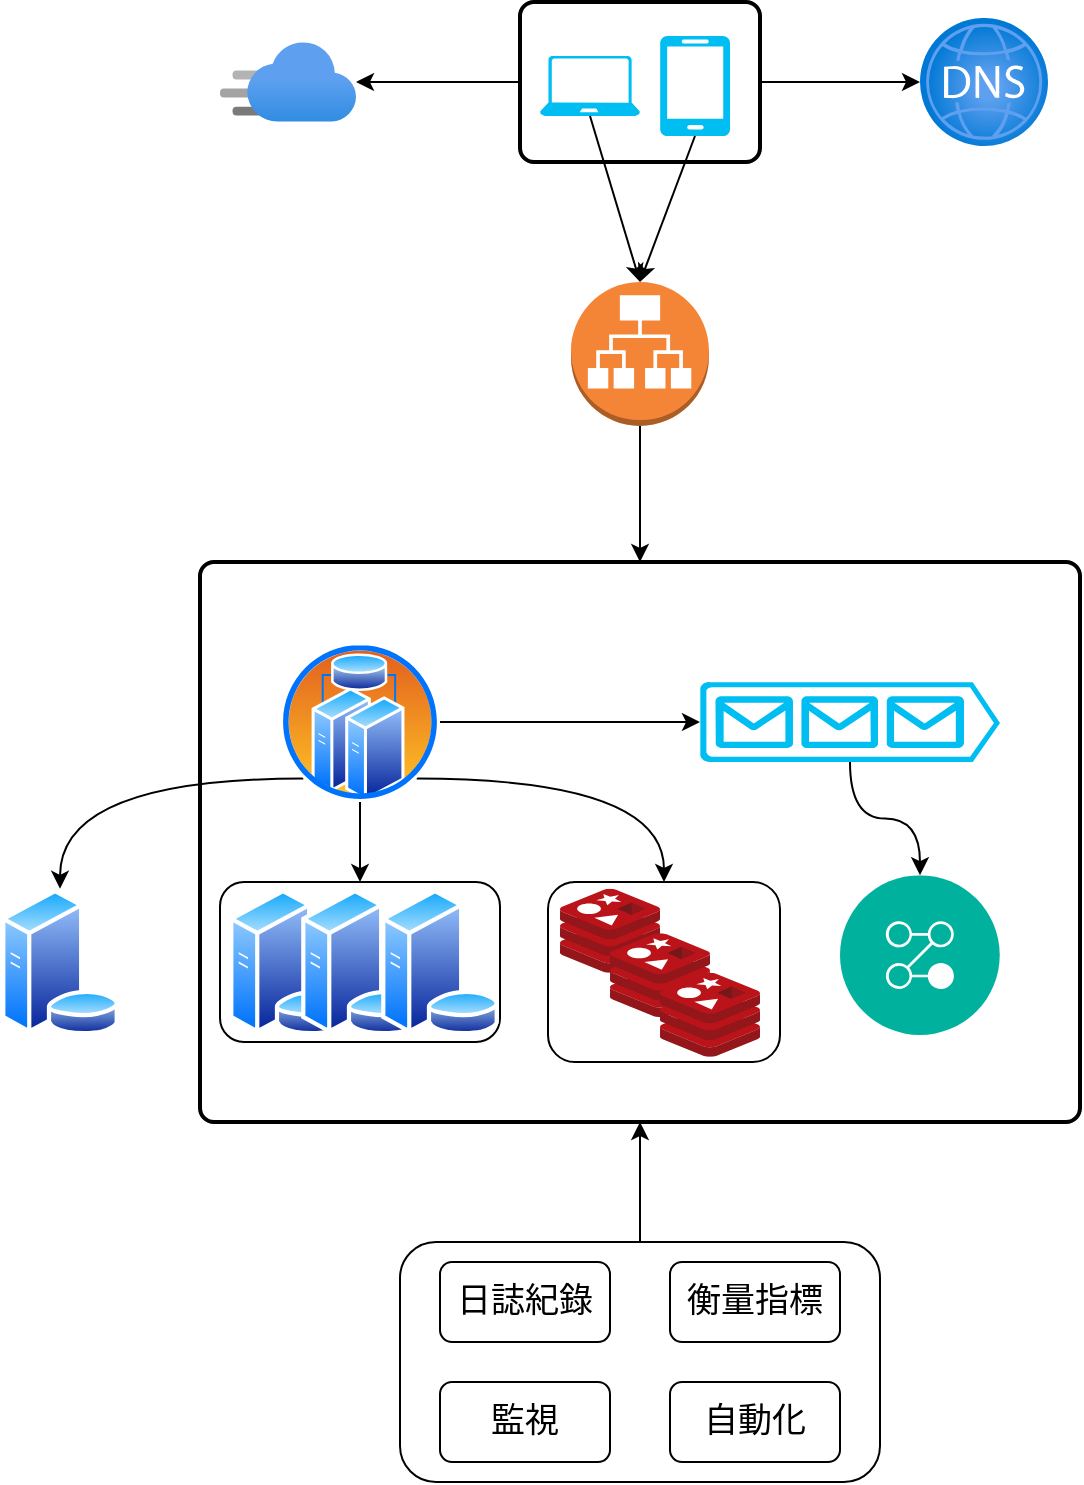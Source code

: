 <mxfile version="20.3.0" type="device"><diagram id="-lNawPOkEclW_R4DwCeI" name="第1頁"><mxGraphModel dx="1009" dy="666" grid="1" gridSize="10" guides="1" tooltips="1" connect="1" arrows="1" fold="1" page="1" pageScale="1" pageWidth="827" pageHeight="1169" math="0" shadow="0"><root><mxCell id="0"/><mxCell id="1" parent="0"/><mxCell id="g9gYidOIiPqznqBxDtvG-24" value="" style="rounded=1;whiteSpace=wrap;html=1;absoluteArcSize=1;arcSize=14;strokeWidth=2;" vertex="1" parent="1"><mxGeometry x="220" y="360" width="440" height="280" as="geometry"/></mxCell><mxCell id="g9gYidOIiPqznqBxDtvG-1" value="" style="aspect=fixed;html=1;points=[];align=center;image;fontSize=12;image=img/lib/azure2/networking/DNS_Zones.svg;" vertex="1" parent="1"><mxGeometry x="580" y="88" width="64" height="64" as="geometry"/></mxCell><mxCell id="g9gYidOIiPqznqBxDtvG-2" value="" style="rounded=1;whiteSpace=wrap;html=1;absoluteArcSize=1;arcSize=14;strokeWidth=2;" vertex="1" parent="1"><mxGeometry x="380" y="80" width="120" height="80" as="geometry"/></mxCell><mxCell id="g9gYidOIiPqznqBxDtvG-3" value="" style="verticalLabelPosition=bottom;html=1;verticalAlign=top;align=center;strokeColor=none;fillColor=#00BEF2;shape=mxgraph.azure.mobile;pointerEvents=1;" vertex="1" parent="1"><mxGeometry x="450" y="97" width="35" height="50" as="geometry"/></mxCell><mxCell id="g9gYidOIiPqznqBxDtvG-4" value="" style="verticalLabelPosition=bottom;html=1;verticalAlign=top;align=center;strokeColor=none;fillColor=#00BEF2;shape=mxgraph.azure.laptop;pointerEvents=1;" vertex="1" parent="1"><mxGeometry x="390" y="107" width="50" height="30" as="geometry"/></mxCell><mxCell id="g9gYidOIiPqznqBxDtvG-5" value="" style="aspect=fixed;html=1;points=[];align=center;image;fontSize=12;image=img/lib/azure2/app_services/CDN_Profiles.svg;" vertex="1" parent="1"><mxGeometry x="230" y="100" width="68" height="40" as="geometry"/></mxCell><mxCell id="g9gYidOIiPqznqBxDtvG-28" style="edgeStyle=orthogonalEdgeStyle;rounded=0;orthogonalLoop=1;jettySize=auto;html=1;entryX=0.5;entryY=0;entryDx=0;entryDy=0;" edge="1" parent="1" source="g9gYidOIiPqznqBxDtvG-18" target="g9gYidOIiPqznqBxDtvG-24"><mxGeometry relative="1" as="geometry"/></mxCell><mxCell id="g9gYidOIiPqznqBxDtvG-18" value="" style="outlineConnect=0;dashed=0;verticalLabelPosition=bottom;verticalAlign=top;align=center;html=1;shape=mxgraph.aws3.application_load_balancer;fillColor=#F58536;gradientColor=none;" vertex="1" parent="1"><mxGeometry x="405.5" y="220" width="69" height="72" as="geometry"/></mxCell><mxCell id="g9gYidOIiPqznqBxDtvG-20" value="" style="endArrow=classic;html=1;rounded=0;exitX=0;exitY=0.5;exitDx=0;exitDy=0;" edge="1" parent="1" source="g9gYidOIiPqznqBxDtvG-2" target="g9gYidOIiPqznqBxDtvG-5"><mxGeometry width="50" height="50" relative="1" as="geometry"><mxPoint x="320" y="270" as="sourcePoint"/><mxPoint x="370" y="220" as="targetPoint"/></mxGeometry></mxCell><mxCell id="g9gYidOIiPqznqBxDtvG-21" value="" style="endArrow=classic;html=1;rounded=0;exitX=1;exitY=0.5;exitDx=0;exitDy=0;" edge="1" parent="1" source="g9gYidOIiPqznqBxDtvG-2" target="g9gYidOIiPqznqBxDtvG-1"><mxGeometry width="50" height="50" relative="1" as="geometry"><mxPoint x="310" y="260" as="sourcePoint"/><mxPoint x="360" y="210" as="targetPoint"/></mxGeometry></mxCell><mxCell id="g9gYidOIiPqznqBxDtvG-22" value="" style="endArrow=classic;html=1;rounded=0;exitX=0.5;exitY=1;exitDx=0;exitDy=0;exitPerimeter=0;entryX=0.5;entryY=0;entryDx=0;entryDy=0;entryPerimeter=0;" edge="1" parent="1" source="g9gYidOIiPqznqBxDtvG-4" target="g9gYidOIiPqznqBxDtvG-18"><mxGeometry width="50" height="50" relative="1" as="geometry"><mxPoint x="310" y="260" as="sourcePoint"/><mxPoint x="360" y="210" as="targetPoint"/></mxGeometry></mxCell><mxCell id="g9gYidOIiPqznqBxDtvG-23" value="" style="endArrow=classic;html=1;rounded=0;exitX=0.5;exitY=1;exitDx=0;exitDy=0;exitPerimeter=0;entryX=0.5;entryY=0;entryDx=0;entryDy=0;entryPerimeter=0;" edge="1" parent="1" source="g9gYidOIiPqznqBxDtvG-3" target="g9gYidOIiPqznqBxDtvG-18"><mxGeometry width="50" height="50" relative="1" as="geometry"><mxPoint x="550" y="280" as="sourcePoint"/><mxPoint x="600" y="230" as="targetPoint"/></mxGeometry></mxCell><mxCell id="g9gYidOIiPqznqBxDtvG-31" style="edgeStyle=orthogonalEdgeStyle;rounded=0;orthogonalLoop=1;jettySize=auto;html=1;entryX=0;entryY=0.5;entryDx=0;entryDy=0;entryPerimeter=0;" edge="1" parent="1" source="g9gYidOIiPqznqBxDtvG-26" target="g9gYidOIiPqznqBxDtvG-27"><mxGeometry relative="1" as="geometry"/></mxCell><mxCell id="g9gYidOIiPqznqBxDtvG-41" style="edgeStyle=orthogonalEdgeStyle;curved=1;orthogonalLoop=1;jettySize=auto;html=1;entryX=0.5;entryY=0;entryDx=0;entryDy=0;strokeColor=default;" edge="1" parent="1" source="g9gYidOIiPqznqBxDtvG-26" target="g9gYidOIiPqznqBxDtvG-40"><mxGeometry relative="1" as="geometry"/></mxCell><mxCell id="g9gYidOIiPqznqBxDtvG-51" style="edgeStyle=orthogonalEdgeStyle;orthogonalLoop=1;jettySize=auto;html=1;exitX=1;exitY=1;exitDx=0;exitDy=0;strokeColor=default;curved=1;" edge="1" parent="1" source="g9gYidOIiPqznqBxDtvG-26" target="g9gYidOIiPqznqBxDtvG-50"><mxGeometry relative="1" as="geometry"/></mxCell><mxCell id="g9gYidOIiPqznqBxDtvG-57" style="edgeStyle=orthogonalEdgeStyle;curved=1;orthogonalLoop=1;jettySize=auto;html=1;exitX=0;exitY=1;exitDx=0;exitDy=0;entryX=0.5;entryY=0;entryDx=0;entryDy=0;strokeColor=default;" edge="1" parent="1" source="g9gYidOIiPqznqBxDtvG-26" target="g9gYidOIiPqznqBxDtvG-54"><mxGeometry relative="1" as="geometry"/></mxCell><mxCell id="g9gYidOIiPqznqBxDtvG-26" value="" style="aspect=fixed;perimeter=ellipsePerimeter;html=1;align=center;shadow=0;dashed=0;spacingTop=3;image;image=img/lib/active_directory/cluster_server.svg;" vertex="1" parent="1"><mxGeometry x="260" y="400" width="80" height="80" as="geometry"/></mxCell><mxCell id="g9gYidOIiPqznqBxDtvG-36" style="edgeStyle=orthogonalEdgeStyle;orthogonalLoop=1;jettySize=auto;html=1;exitX=0.5;exitY=1;exitDx=0;exitDy=0;exitPerimeter=0;strokeColor=default;curved=1;" edge="1" parent="1" source="g9gYidOIiPqznqBxDtvG-27" target="g9gYidOIiPqznqBxDtvG-32"><mxGeometry relative="1" as="geometry"/></mxCell><mxCell id="g9gYidOIiPqznqBxDtvG-27" value="" style="verticalLabelPosition=bottom;html=1;verticalAlign=top;align=center;strokeColor=none;fillColor=#00BEF2;shape=mxgraph.azure.queue_generic;pointerEvents=1;" vertex="1" parent="1"><mxGeometry x="470" y="420" width="150" height="40" as="geometry"/></mxCell><mxCell id="g9gYidOIiPqznqBxDtvG-32" value="" style="aspect=fixed;perimeter=ellipsePerimeter;html=1;align=center;shadow=0;dashed=0;fontColor=#4277BB;labelBackgroundColor=#ffffff;fontSize=12;spacingTop=3;image;image=img/lib/ibm/management/process_management.svg;" vertex="1" parent="1"><mxGeometry x="540" y="516.59" width="80" height="80" as="geometry"/></mxCell><mxCell id="g9gYidOIiPqznqBxDtvG-40" value="" style="rounded=1;whiteSpace=wrap;html=1;" vertex="1" parent="1"><mxGeometry x="230" y="520.01" width="140" height="80" as="geometry"/></mxCell><mxCell id="g9gYidOIiPqznqBxDtvG-37" value="" style="aspect=fixed;perimeter=ellipsePerimeter;html=1;align=center;shadow=0;dashed=0;spacingTop=3;image;image=img/lib/active_directory/database_server.svg;" vertex="1" parent="1"><mxGeometry x="234" y="523.42" width="60" height="73.17" as="geometry"/></mxCell><mxCell id="g9gYidOIiPqznqBxDtvG-38" value="" style="aspect=fixed;perimeter=ellipsePerimeter;html=1;align=center;shadow=0;dashed=0;spacingTop=3;image;image=img/lib/active_directory/database_server.svg;" vertex="1" parent="1"><mxGeometry x="270" y="523.42" width="60" height="73.17" as="geometry"/></mxCell><mxCell id="g9gYidOIiPqznqBxDtvG-39" value="" style="aspect=fixed;perimeter=ellipsePerimeter;html=1;align=center;shadow=0;dashed=0;spacingTop=3;image;image=img/lib/active_directory/database_server.svg;" vertex="1" parent="1"><mxGeometry x="310" y="523.42" width="60" height="73.17" as="geometry"/></mxCell><mxCell id="g9gYidOIiPqznqBxDtvG-50" value="" style="rounded=1;whiteSpace=wrap;html=1;" vertex="1" parent="1"><mxGeometry x="394" y="520" width="116" height="90" as="geometry"/></mxCell><mxCell id="g9gYidOIiPqznqBxDtvG-45" value="" style="sketch=0;aspect=fixed;html=1;points=[];align=center;image;fontSize=12;image=img/lib/mscae/Cache_Redis_Product.svg;" vertex="1" parent="1"><mxGeometry x="400" y="523.42" width="50" height="42" as="geometry"/></mxCell><mxCell id="g9gYidOIiPqznqBxDtvG-48" value="" style="sketch=0;aspect=fixed;html=1;points=[];align=center;image;fontSize=12;image=img/lib/mscae/Cache_Redis_Product.svg;" vertex="1" parent="1"><mxGeometry x="425" y="545.59" width="50" height="42" as="geometry"/></mxCell><mxCell id="g9gYidOIiPqznqBxDtvG-49" value="" style="sketch=0;aspect=fixed;html=1;points=[];align=center;image;fontSize=12;image=img/lib/mscae/Cache_Redis_Product.svg;" vertex="1" parent="1"><mxGeometry x="450" y="565.42" width="50" height="42" as="geometry"/></mxCell><mxCell id="g9gYidOIiPqznqBxDtvG-54" value="" style="aspect=fixed;perimeter=ellipsePerimeter;html=1;align=center;shadow=0;dashed=0;spacingTop=3;image;image=img/lib/active_directory/database_server.svg;" vertex="1" parent="1"><mxGeometry x="120" y="523.42" width="60" height="73.17" as="geometry"/></mxCell><mxCell id="g9gYidOIiPqznqBxDtvG-63" style="edgeStyle=orthogonalEdgeStyle;curved=1;orthogonalLoop=1;jettySize=auto;html=1;entryX=0.5;entryY=1;entryDx=0;entryDy=0;strokeColor=default;fontSize=17;" edge="1" parent="1" source="g9gYidOIiPqznqBxDtvG-62" target="g9gYidOIiPqznqBxDtvG-24"><mxGeometry relative="1" as="geometry"/></mxCell><mxCell id="g9gYidOIiPqznqBxDtvG-62" value="" style="rounded=1;whiteSpace=wrap;html=1;fontSize=17;" vertex="1" parent="1"><mxGeometry x="320" y="700" width="240" height="120" as="geometry"/></mxCell><mxCell id="g9gYidOIiPqznqBxDtvG-58" value="&lt;font style=&quot;font-size: 17px;&quot;&gt;日誌紀錄&lt;/font&gt;" style="rounded=1;whiteSpace=wrap;html=1;" vertex="1" parent="1"><mxGeometry x="340" y="710" width="85" height="40" as="geometry"/></mxCell><mxCell id="g9gYidOIiPqznqBxDtvG-59" value="&lt;font style=&quot;font-size: 17px;&quot;&gt;衡量指標&lt;/font&gt;" style="rounded=1;whiteSpace=wrap;html=1;" vertex="1" parent="1"><mxGeometry x="455" y="710" width="85" height="40" as="geometry"/></mxCell><mxCell id="g9gYidOIiPqznqBxDtvG-60" value="&lt;font style=&quot;font-size: 17px;&quot;&gt;監視&lt;/font&gt;" style="rounded=1;whiteSpace=wrap;html=1;" vertex="1" parent="1"><mxGeometry x="340" y="770" width="85" height="40" as="geometry"/></mxCell><mxCell id="g9gYidOIiPqznqBxDtvG-61" value="&lt;span style=&quot;font-size: 17px;&quot;&gt;自動化&lt;/span&gt;" style="rounded=1;whiteSpace=wrap;html=1;" vertex="1" parent="1"><mxGeometry x="455" y="770" width="85" height="40" as="geometry"/></mxCell></root></mxGraphModel></diagram></mxfile>